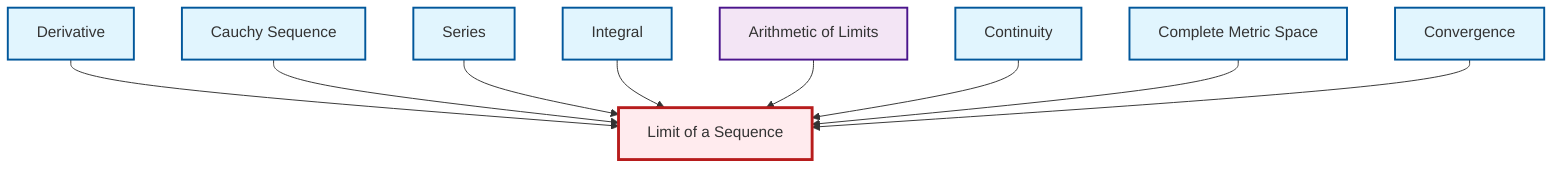 graph TD
    classDef definition fill:#e1f5fe,stroke:#01579b,stroke-width:2px
    classDef theorem fill:#f3e5f5,stroke:#4a148c,stroke-width:2px
    classDef axiom fill:#fff3e0,stroke:#e65100,stroke-width:2px
    classDef example fill:#e8f5e9,stroke:#1b5e20,stroke-width:2px
    classDef current fill:#ffebee,stroke:#b71c1c,stroke-width:3px
    def-series["Series"]:::definition
    def-cauchy-sequence["Cauchy Sequence"]:::definition
    def-integral["Integral"]:::definition
    def-convergence["Convergence"]:::definition
    def-continuity["Continuity"]:::definition
    def-limit["Limit of a Sequence"]:::definition
    thm-limit-arithmetic["Arithmetic of Limits"]:::theorem
    def-complete-metric-space["Complete Metric Space"]:::definition
    def-derivative["Derivative"]:::definition
    def-derivative --> def-limit
    def-cauchy-sequence --> def-limit
    def-series --> def-limit
    def-integral --> def-limit
    thm-limit-arithmetic --> def-limit
    def-continuity --> def-limit
    def-complete-metric-space --> def-limit
    def-convergence --> def-limit
    class def-limit current